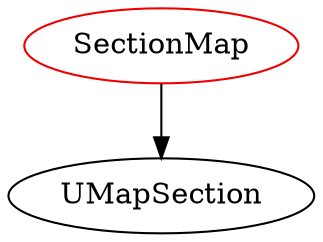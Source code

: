 digraph sectionmap{
SectionMap -> UMapSection;
SectionMap	[shape=oval, color=red2, label="SectionMap"];
}
